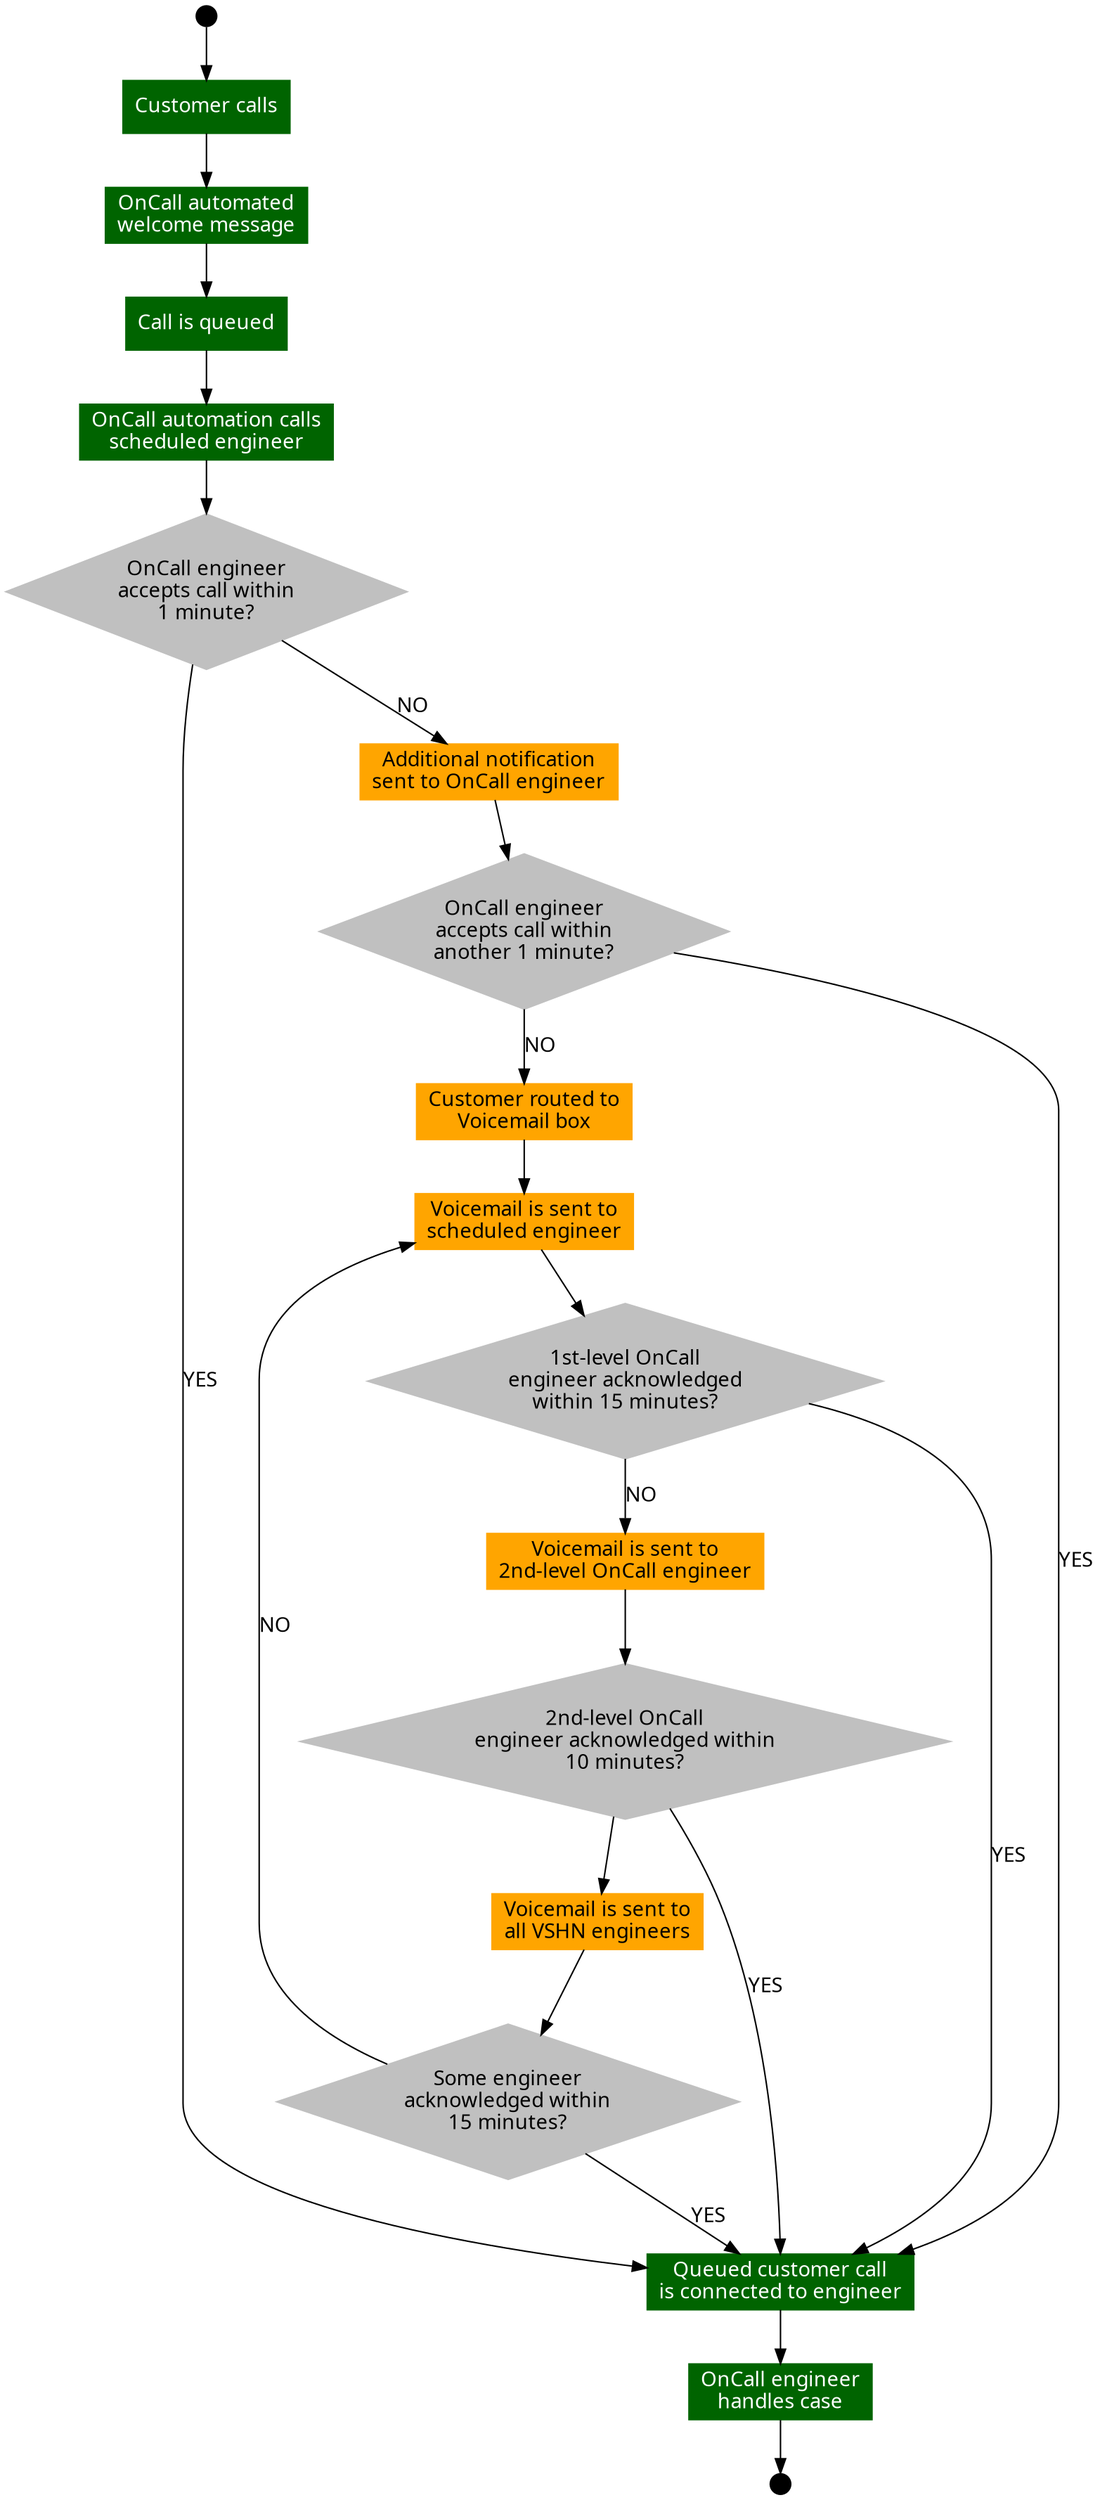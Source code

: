 digraph "VSHN" {
  graph [ fontname = "Ubuntu" ];

  node [ shape=circle,
         color=black,
         style=filled,
         width=0.20 ]; start [label=""]; stop [label=""];

  node [ shape=diamond,
         style=filled,
         color=grey,
         fontname="Ubuntu" ];

  Q1 [ label="OnCall engineer\naccepts call within\n1 minute?" ];
  Q2 [ label="OnCall engineer\naccepts call within\nanother 1 minute?" ];
  Q3 [ label="1st-level OnCall\nengineer acknowledged\nwithin 15 minutes?" ];
  Q4 [ label="2nd-level OnCall\nengineer acknowledged within\n10 minutes?" ];
  Q5 [ label="Some engineer\nacknowledged within\n15 minutes?" ];

  node [ shape = rect,
         distortion = "0.0",
         orientation = "0.0",
         skew = "0.0",
         color = darkgreen,
         fontcolor="white",
         fontname = "Ubuntu" ];

  A [ label="Customer calls" ];
  B [ label="OnCall automated\nwelcome message" ];
  C [ label="Call is queued" ];
  D [ label="OnCall automation calls\nscheduled engineer" ];
  E [ label="Queued customer call\nis connected to engineer" ];
  F [ label="OnCall engineer\nhandles case" ];

  node [ shape = rect,
         distortion = "0.0",
         orientation = "0.0",
         skew = "0.0",
         color = orange,
         fontcolor="black",
         fontname = "Ubuntu" ];

  G [ label="Additional notification\nsent to OnCall engineer" ];
  H [ label="Customer routed to\nVoicemail box" ];
  I [ label="Voicemail is sent to\nscheduled engineer" ];
  J [ label="Voicemail is sent to\n2nd-level OnCall engineer" ];
  K [ label="Voicemail is sent to\nall VSHN engineers" ];

  start -> A;
  A -> B;
  B -> C;
  C -> D;
  D -> Q1;
  Q1 -> E [ label=YES,fontname="Ubuntu" ];
  E -> F;
  F -> stop;

  Q1 -> G [ label=NO, fontname="Ubuntu" ];
  G -> Q2;
  Q2 -> E [ label=YES, fontname="Ubuntu" ];

  Q2 -> H [ label=NO, fontname="Ubuntu" ];
  H -> I;
  I -> Q3;
  Q3 -> E [ label=YES, fontname="Ubuntu" ];

  Q3 -> J [ label=NO, fontname="Ubuntu" ];
  J -> Q4;
  Q4 -> E [ label=YES, fontname="Ubuntu" ];

  Q4 -> K;
  K -> Q5;
  Q5 -> E [ label=YES, fontname="Ubuntu" ];

  Q5 -> I [ label=NO, fontname="Ubuntu" ];
}
